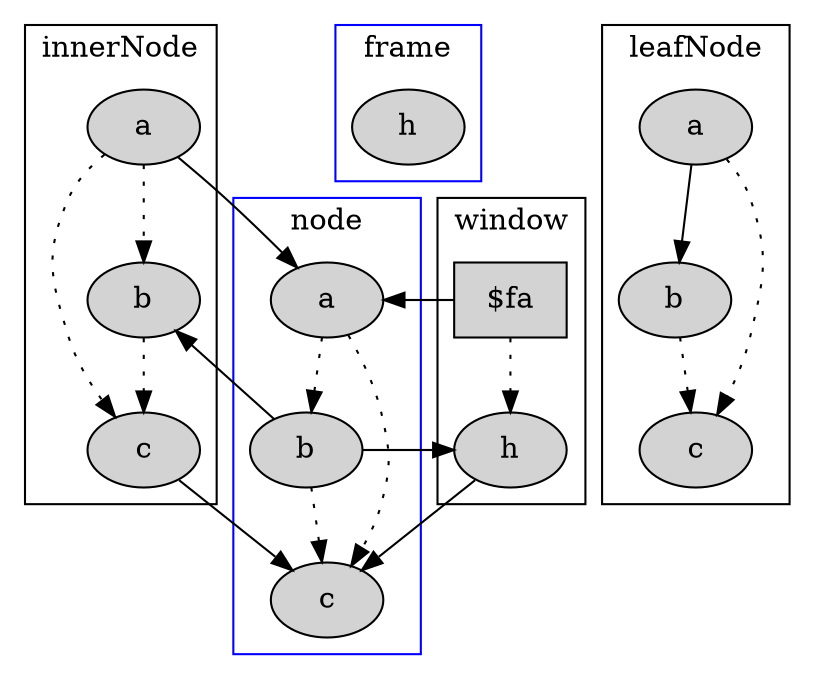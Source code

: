 digraph G{
	subgraph cluster0{
		color=blue;
		node[style=filled];
		label="node";
		node_a[label="a"];
		node_b[label="b"];
		node_c[label="c"];
	}
	subgraph cluster1{
		color=blue;
		node[style=filled];
		label="frame";
		frame_h[label="h"];
	}
	subgraph cluster2{
		color=black;
		node[style=filled];
		label="innerNode";
		innerNode_a[label="a"];
		innerNode_b[label="b"];
		innerNode_c[label="c"];
	}
	subgraph cluster3{
		color=black;
		node[style=filled];
		label="leafNode";
		leafNode_a[label="a"];
		leafNode_b[label="b"];
		leafNode_c[label="c"];
	}
	subgraph cluster4{
		color=black;
		node[style=filled];
		label="window";
		window_h[label="h"];
		window_fa[label="$fa", shape=box];
	}
	leafNode_a -> leafNode_b;
	leafNode_a -> leafNode_c[style=dotted];
	leafNode_b -> leafNode_c[style=dotted];
	node_a -> node_b[style=dotted];
	node_a -> node_c[style=dotted];
	node_b -> node_c[style=dotted];
	node_b -> innerNode_b;
	node_b -> window_h;
	innerNode_c -> node_c;
	innerNode_b -> innerNode_c[style=dotted];
	innerNode_a -> node_a;
	innerNode_a -> innerNode_c[style=dotted];
	innerNode_a -> innerNode_b[style=dotted];
	window_h -> node_c;
	window_fa -> node_a;
	window_fa -> window_h[style=dotted];
}